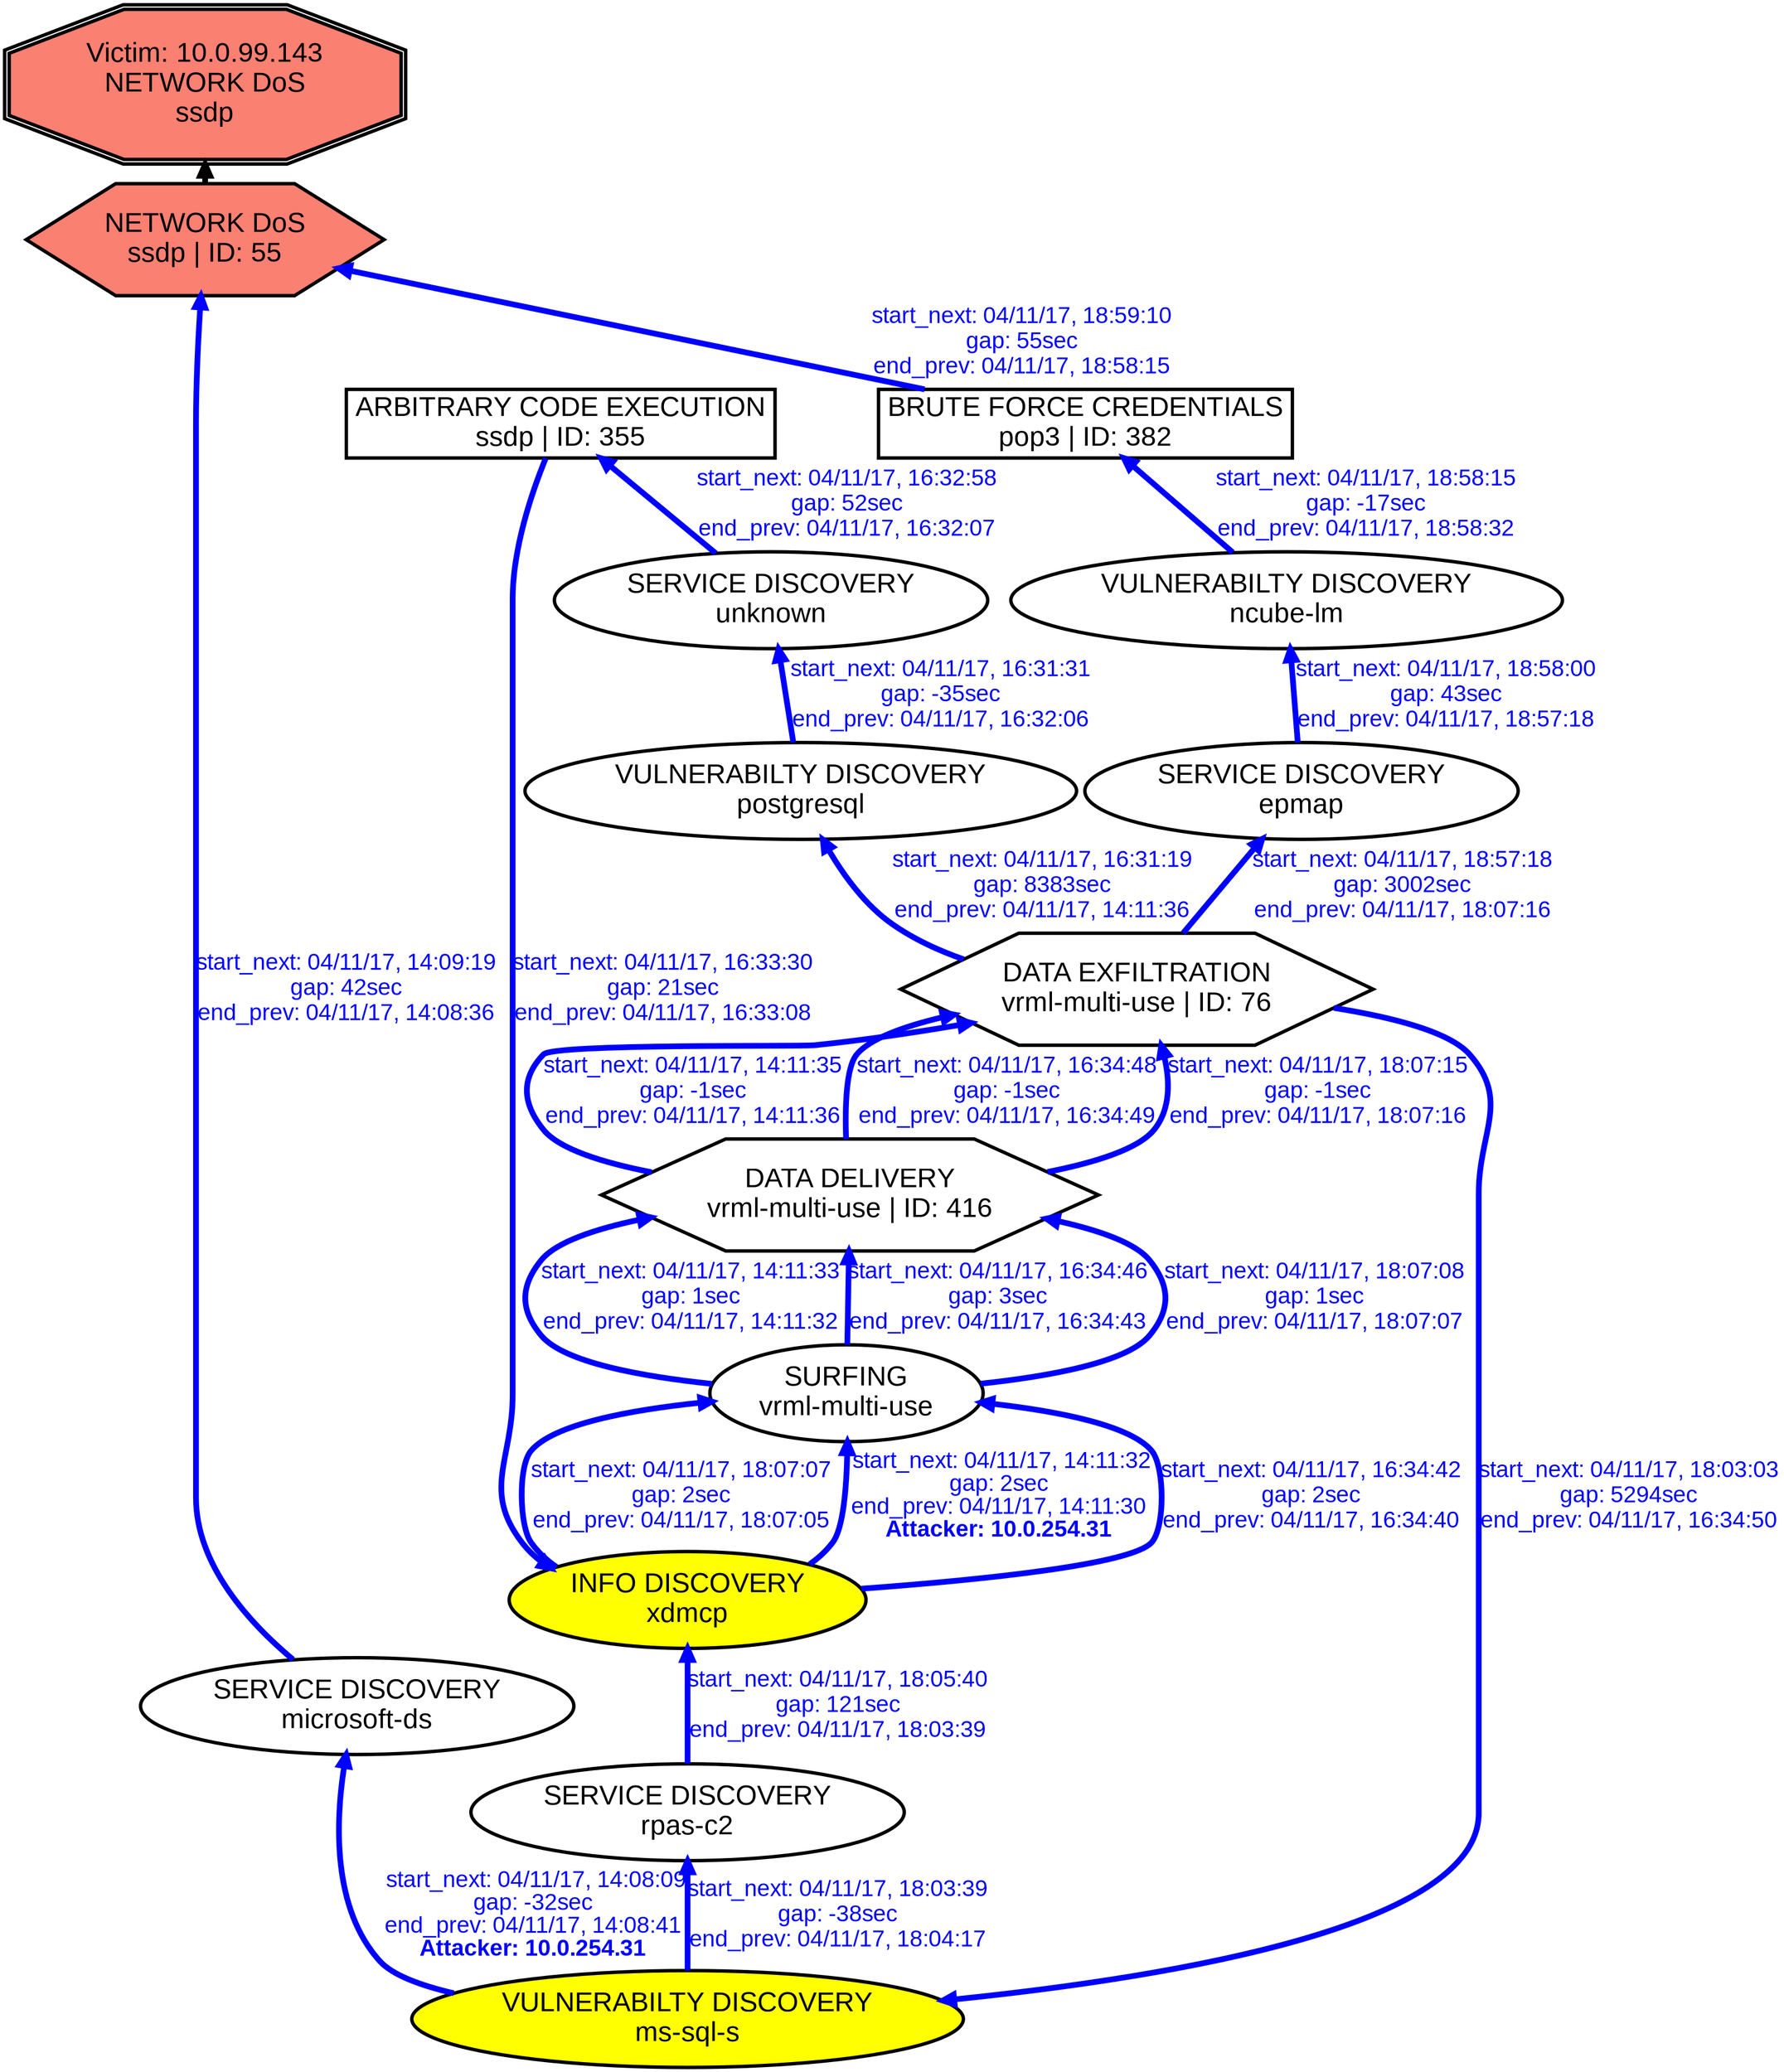 digraph NETWORKDOSssdp {
rankdir="BT"; 
 graph [ nodesep="0.1", ranksep="0.02"] 
 node [ fontname=Arial, fontsize=24,penwidth=3]; 
 edge [ fontname=Arial, fontsize=20,penwidth=5 ];
"Victim: 10.0.99.143
NETWORK DoS
ssdp" [shape=doubleoctagon, style=filled, fillcolor=salmon];
{ rank = max; "Victim: 10.0.99.143
NETWORK DoS
ssdp"}
"NETWORK DoS
ssdp | ID: 55" -> "Victim: 10.0.99.143
NETWORK DoS
ssdp"
"NETWORK DoS
ssdp | ID: 55" [style=filled, fillcolor= salmon]
{ rank=same; "NETWORK DoS
ssdp | ID: 55"}
"VULNERABILTY DISCOVERY
ms-sql-s" [style=filled, fillcolor= yellow]
"VULNERABILTY DISCOVERY
ms-sql-s" -> "SERVICE DISCOVERY
microsoft-ds" [ color=blue] [label=<<font color="blue"> start_next: 04/11/17, 14:08:09<br/>gap: -32sec<br/>end_prev: 04/11/17, 14:08:41</font><br/><font color="blue"><b>Attacker: 10.0.254.31</b></font>>]
"SERVICE DISCOVERY
microsoft-ds" -> "NETWORK DoS
ssdp | ID: 55" [ label="start_next: 04/11/17, 14:09:19
gap: 42sec
end_prev: 04/11/17, 14:08:36"][ fontcolor="blue" color=blue]
"INFO DISCOVERY
xdmcp" [style=filled, fillcolor= yellow]
"INFO DISCOVERY
xdmcp" -> "SURFING
vrml-multi-use" [ color=blue] [label=<<font color="blue"> start_next: 04/11/17, 14:11:32<br/>gap: 2sec<br/>end_prev: 04/11/17, 14:11:30</font><br/><font color="blue"><b>Attacker: 10.0.254.31</b></font>>]
"SURFING
vrml-multi-use" -> "DATA DELIVERY
vrml-multi-use | ID: 416" [ label="start_next: 04/11/17, 14:11:33
gap: 1sec
end_prev: 04/11/17, 14:11:32"][ fontcolor="blue" color=blue]
"DATA DELIVERY
vrml-multi-use | ID: 416" -> "DATA EXFILTRATION
vrml-multi-use | ID: 76" [ label="start_next: 04/11/17, 14:11:35
gap: -1sec
end_prev: 04/11/17, 14:11:36"][ fontcolor="blue" color=blue]
"DATA EXFILTRATION
vrml-multi-use | ID: 76" -> "VULNERABILTY DISCOVERY
postgresql" [ label="start_next: 04/11/17, 16:31:19
gap: 8383sec
end_prev: 04/11/17, 14:11:36"][ fontcolor="blue" color=blue]
"VULNERABILTY DISCOVERY
postgresql" -> "SERVICE DISCOVERY
unknown" [ label="start_next: 04/11/17, 16:31:31
gap: -35sec
end_prev: 04/11/17, 16:32:06"][ fontcolor="blue" color=blue]
"SERVICE DISCOVERY
unknown" -> "ARBITRARY CODE EXECUTION
ssdp | ID: 355" [ label="start_next: 04/11/17, 16:32:58
gap: 52sec
end_prev: 04/11/17, 16:32:07"][ fontcolor="blue" color=blue]
"ARBITRARY CODE EXECUTION
ssdp | ID: 355" -> "INFO DISCOVERY
xdmcp" [ label="start_next: 04/11/17, 16:33:30
gap: 21sec
end_prev: 04/11/17, 16:33:08"][ fontcolor="blue" color=blue]
"INFO DISCOVERY
xdmcp" -> "SURFING
vrml-multi-use" [ label="start_next: 04/11/17, 16:34:42
gap: 2sec
end_prev: 04/11/17, 16:34:40"][ fontcolor="blue" color=blue]
"SURFING
vrml-multi-use" -> "DATA DELIVERY
vrml-multi-use | ID: 416" [ label="start_next: 04/11/17, 16:34:46
gap: 3sec
end_prev: 04/11/17, 16:34:43"][ fontcolor="blue" color=blue]
"DATA DELIVERY
vrml-multi-use | ID: 416" -> "DATA EXFILTRATION
vrml-multi-use | ID: 76" [ label="start_next: 04/11/17, 16:34:48
gap: -1sec
end_prev: 04/11/17, 16:34:49"][ fontcolor="blue" color=blue]
"DATA EXFILTRATION
vrml-multi-use | ID: 76" -> "VULNERABILTY DISCOVERY
ms-sql-s" [ label="start_next: 04/11/17, 18:03:03
gap: 5294sec
end_prev: 04/11/17, 16:34:50"][ fontcolor="blue" color=blue]
"VULNERABILTY DISCOVERY
ms-sql-s" -> "SERVICE DISCOVERY
rpas-c2" [ label="start_next: 04/11/17, 18:03:39
gap: -38sec
end_prev: 04/11/17, 18:04:17"][ fontcolor="blue" color=blue]
"SERVICE DISCOVERY
rpas-c2" -> "INFO DISCOVERY
xdmcp" [ label="start_next: 04/11/17, 18:05:40
gap: 121sec
end_prev: 04/11/17, 18:03:39"][ fontcolor="blue" color=blue]
"INFO DISCOVERY
xdmcp" -> "SURFING
vrml-multi-use" [ label="start_next: 04/11/17, 18:07:07
gap: 2sec
end_prev: 04/11/17, 18:07:05"][ fontcolor="blue" color=blue]
"SURFING
vrml-multi-use" -> "DATA DELIVERY
vrml-multi-use | ID: 416" [ label="start_next: 04/11/17, 18:07:08
gap: 1sec
end_prev: 04/11/17, 18:07:07"][ fontcolor="blue" color=blue]
"DATA DELIVERY
vrml-multi-use | ID: 416" -> "DATA EXFILTRATION
vrml-multi-use | ID: 76" [ label="start_next: 04/11/17, 18:07:15
gap: -1sec
end_prev: 04/11/17, 18:07:16"][ fontcolor="blue" color=blue]
"DATA EXFILTRATION
vrml-multi-use | ID: 76" -> "SERVICE DISCOVERY
epmap" [ label="start_next: 04/11/17, 18:57:18
gap: 3002sec
end_prev: 04/11/17, 18:07:16"][ fontcolor="blue" color=blue]
"SERVICE DISCOVERY
epmap" -> "VULNERABILTY DISCOVERY
ncube-lm" [ label="start_next: 04/11/17, 18:58:00
gap: 43sec
end_prev: 04/11/17, 18:57:18"][ fontcolor="blue" color=blue]
"VULNERABILTY DISCOVERY
ncube-lm" -> "BRUTE FORCE CREDENTIALS
pop3 | ID: 382" [ label="start_next: 04/11/17, 18:58:15
gap: -17sec
end_prev: 04/11/17, 18:58:32"][ fontcolor="blue" color=blue]
"BRUTE FORCE CREDENTIALS
pop3 | ID: 382" -> "NETWORK DoS
ssdp | ID: 55" [ label="start_next: 04/11/17, 18:59:10
gap: 55sec
end_prev: 04/11/17, 18:58:15"][ fontcolor="blue" color=blue]
"VULNERABILTY DISCOVERY
ms-sql-s" [shape=oval]
"VULNERABILTY DISCOVERY
ms-sql-s" [tooltip="ET POLICY Suspicious inbound to mySQL port 3306
ET POLICY Suspicious inbound to mSQL port 4333
ET POLICY Suspicious inbound to MSSQL port 1433
ET POLICY Suspicious inbound to Oracle SQL port 1521
ET POLICY Suspicious inbound to PostgreSQL port 5432"]
"SERVICE DISCOVERY
microsoft-ds" [shape=oval]
"SERVICE DISCOVERY
microsoft-ds" [tooltip="ET SCAN Behavioral Unusual Port 135 traffic Potential Scan or Infection
ET SCAN Potential VNC Scan 5800-5820
ET SCAN Behavioral Unusual Port 445 traffic Potential Scan or Infection"]
"NETWORK DoS
ssdp | ID: 55" [shape=hexagon]
"NETWORK DoS
ssdp | ID: 55" [tooltip="ET DOS Possible SSDP Amplification Scan in Progress"]
"INFO DISCOVERY
xdmcp" [shape=oval]
"INFO DISCOVERY
xdmcp" [tooltip="GPL WEB_SERVER mod_gzip_status access
GPL RPC xdmcp info query"]
"SURFING
vrml-multi-use" [shape=oval]
"SURFING
vrml-multi-use" [tooltip="ET WEB_SERVER WEB-PHP phpinfo access"]
"DATA DELIVERY
vrml-multi-use | ID: 416" [shape=hexagon]
"DATA DELIVERY
vrml-multi-use | ID: 416" [tooltip="ET WEB_SERVER PHP Possible php Remote File Inclusion Attempt
ET WEB_SERVER PHP tags in HTTP POST
GPL WEB_SERVER perl post attempt"]
"DATA EXFILTRATION
vrml-multi-use | ID: 76" [shape=hexagon]
"DATA EXFILTRATION
vrml-multi-use | ID: 76" [tooltip="ET WEB_SPECIFIC_APPS PHP-CGI query string parameter vulnerability"]
"VULNERABILTY DISCOVERY
postgresql" [shape=oval]
"VULNERABILTY DISCOVERY
postgresql" [tooltip="ET POLICY Suspicious inbound to mySQL port 3306
ET POLICY Suspicious inbound to mSQL port 4333
ET POLICY Suspicious inbound to MSSQL port 1433
ET POLICY Suspicious inbound to Oracle SQL port 1521
ET POLICY Suspicious inbound to PostgreSQL port 5432"]
"SERVICE DISCOVERY
unknown" [shape=oval]
"SERVICE DISCOVERY
unknown" [tooltip="ET SCAN Behavioral Unusual Port 135 traffic Potential Scan or Infection
ET SCAN Potential VNC Scan 5800-5820
ET SCAN Behavioral Unusual Port 445 traffic Potential Scan or Infection"]
"ARBITRARY CODE EXECUTION
ssdp | ID: 355" [shape=box]
"ARBITRARY CODE EXECUTION
ssdp | ID: 355" [tooltip="GPL MISC UPnP malformed advertisement"]
"SERVICE DISCOVERY
rpas-c2" [shape=oval]
"SERVICE DISCOVERY
rpas-c2" [tooltip="ET SCAN Potential VNC Scan 5900-5920"]
"SERVICE DISCOVERY
epmap" [shape=oval]
"SERVICE DISCOVERY
epmap" [tooltip="ET SCAN Behavioral Unusual Port 135 traffic Potential Scan or Infection"]
"VULNERABILTY DISCOVERY
ncube-lm" [shape=oval]
"VULNERABILTY DISCOVERY
ncube-lm" [tooltip="ET POLICY Suspicious inbound to mySQL port 3306
ET POLICY Suspicious inbound to mSQL port 4333
ET POLICY Suspicious inbound to MSSQL port 1433
ET POLICY Suspicious inbound to Oracle SQL port 1521
ET POLICY Suspicious inbound to PostgreSQL port 5432"]
"BRUTE FORCE CREDENTIALS
pop3 | ID: 382" [shape=box]
"BRUTE FORCE CREDENTIALS
pop3 | ID: 382" [tooltip="ET SCAN Rapid POP3 Connections - Possible Brute Force Attack"]
}
